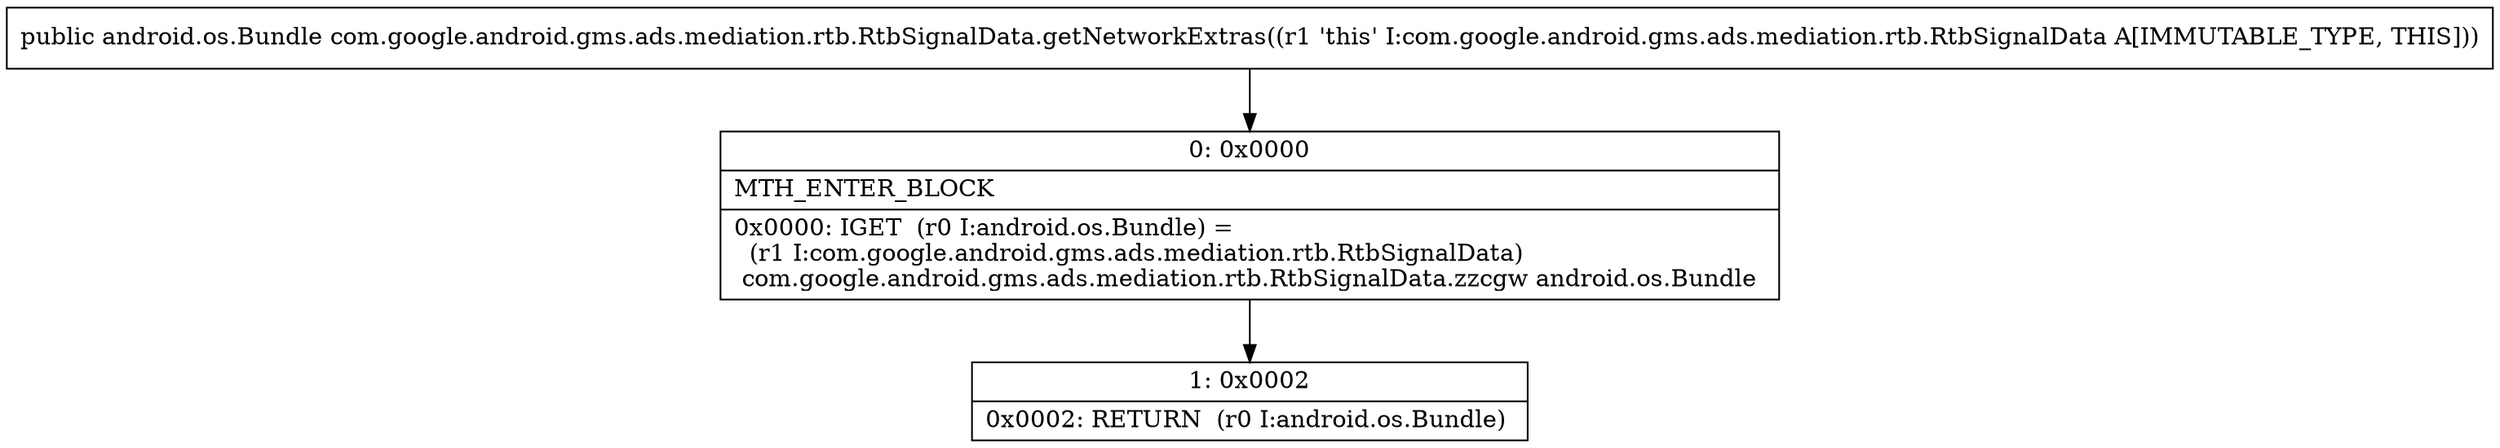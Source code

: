 digraph "CFG forcom.google.android.gms.ads.mediation.rtb.RtbSignalData.getNetworkExtras()Landroid\/os\/Bundle;" {
Node_0 [shape=record,label="{0\:\ 0x0000|MTH_ENTER_BLOCK\l|0x0000: IGET  (r0 I:android.os.Bundle) = \l  (r1 I:com.google.android.gms.ads.mediation.rtb.RtbSignalData)\l com.google.android.gms.ads.mediation.rtb.RtbSignalData.zzcgw android.os.Bundle \l}"];
Node_1 [shape=record,label="{1\:\ 0x0002|0x0002: RETURN  (r0 I:android.os.Bundle) \l}"];
MethodNode[shape=record,label="{public android.os.Bundle com.google.android.gms.ads.mediation.rtb.RtbSignalData.getNetworkExtras((r1 'this' I:com.google.android.gms.ads.mediation.rtb.RtbSignalData A[IMMUTABLE_TYPE, THIS])) }"];
MethodNode -> Node_0;
Node_0 -> Node_1;
}

